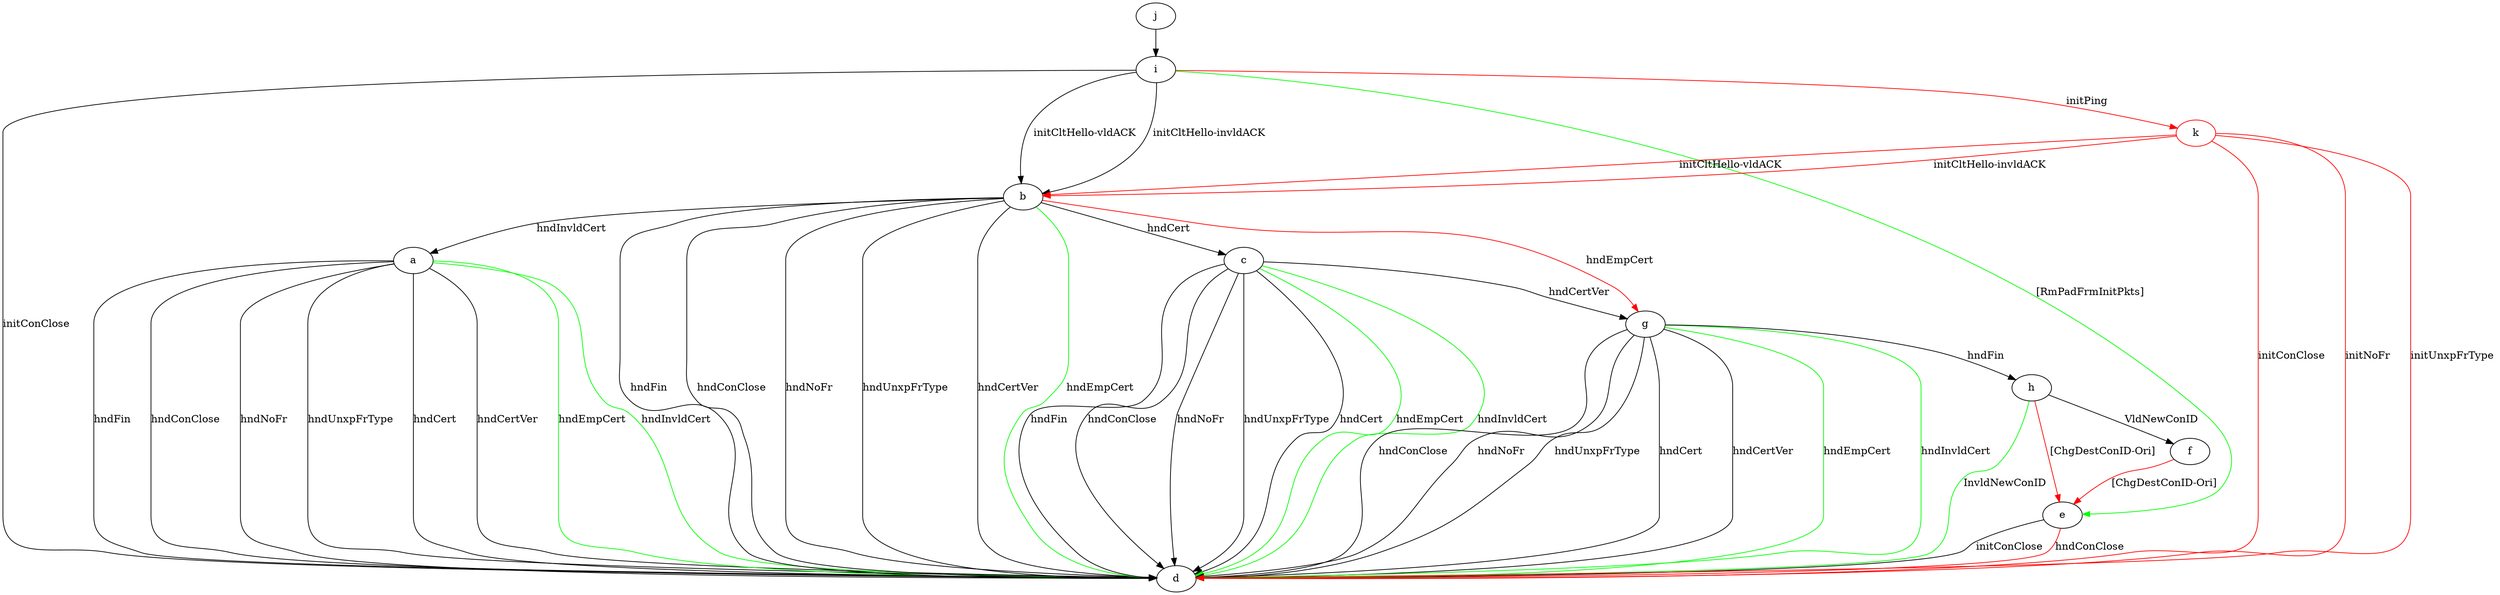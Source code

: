 digraph "" {
	a -> d	[key=0,
		label="hndFin "];
	a -> d	[key=1,
		label="hndConClose "];
	a -> d	[key=2,
		label="hndNoFr "];
	a -> d	[key=3,
		label="hndUnxpFrType "];
	a -> d	[key=4,
		label="hndCert "];
	a -> d	[key=5,
		label="hndCertVer "];
	a -> d	[key=6,
		color=green,
		label="hndEmpCert "];
	a -> d	[key=7,
		color=green,
		label="hndInvldCert "];
	b -> a	[key=0,
		label="hndInvldCert "];
	b -> c	[key=0,
		label="hndCert "];
	b -> d	[key=0,
		label="hndFin "];
	b -> d	[key=1,
		label="hndConClose "];
	b -> d	[key=2,
		label="hndNoFr "];
	b -> d	[key=3,
		label="hndUnxpFrType "];
	b -> d	[key=4,
		label="hndCertVer "];
	b -> d	[key=5,
		color=green,
		label="hndEmpCert "];
	b -> g	[key=0,
		color=red,
		label="hndEmpCert "];
	c -> d	[key=0,
		label="hndFin "];
	c -> d	[key=1,
		label="hndConClose "];
	c -> d	[key=2,
		label="hndNoFr "];
	c -> d	[key=3,
		label="hndUnxpFrType "];
	c -> d	[key=4,
		label="hndCert "];
	c -> d	[key=5,
		color=green,
		label="hndEmpCert "];
	c -> d	[key=6,
		color=green,
		label="hndInvldCert "];
	c -> g	[key=0,
		label="hndCertVer "];
	e -> d	[key=0,
		label="initConClose "];
	e -> d	[key=1,
		color=red,
		label="hndConClose "];
	f -> e	[key=0,
		color=red,
		label="[ChgDestConID-Ori] "];
	g -> d	[key=0,
		label="hndConClose "];
	g -> d	[key=1,
		label="hndNoFr "];
	g -> d	[key=2,
		label="hndUnxpFrType "];
	g -> d	[key=3,
		label="hndCert "];
	g -> d	[key=4,
		label="hndCertVer "];
	g -> d	[key=5,
		color=green,
		label="hndEmpCert "];
	g -> d	[key=6,
		color=green,
		label="hndInvldCert "];
	g -> h	[key=0,
		label="hndFin "];
	h -> d	[key=0,
		color=green,
		label="InvldNewConID "];
	h -> e	[key=0,
		color=red,
		label="[ChgDestConID-Ori] "];
	h -> f	[key=0,
		label="VldNewConID "];
	i -> b	[key=0,
		label="initCltHello-vldACK "];
	i -> b	[key=1,
		label="initCltHello-invldACK "];
	i -> d	[key=0,
		label="initConClose "];
	i -> e	[key=0,
		color=green,
		label="[RmPadFrmInitPkts] "];
	k	[color=red];
	i -> k	[key=0,
		color=red,
		label="initPing "];
	j -> i	[key=0];
	k -> b	[key=0,
		color=red,
		label="initCltHello-vldACK "];
	k -> b	[key=1,
		color=red,
		label="initCltHello-invldACK "];
	k -> d	[key=0,
		color=red,
		label="initConClose "];
	k -> d	[key=1,
		color=red,
		label="initNoFr "];
	k -> d	[key=2,
		color=red,
		label="initUnxpFrType "];
}
